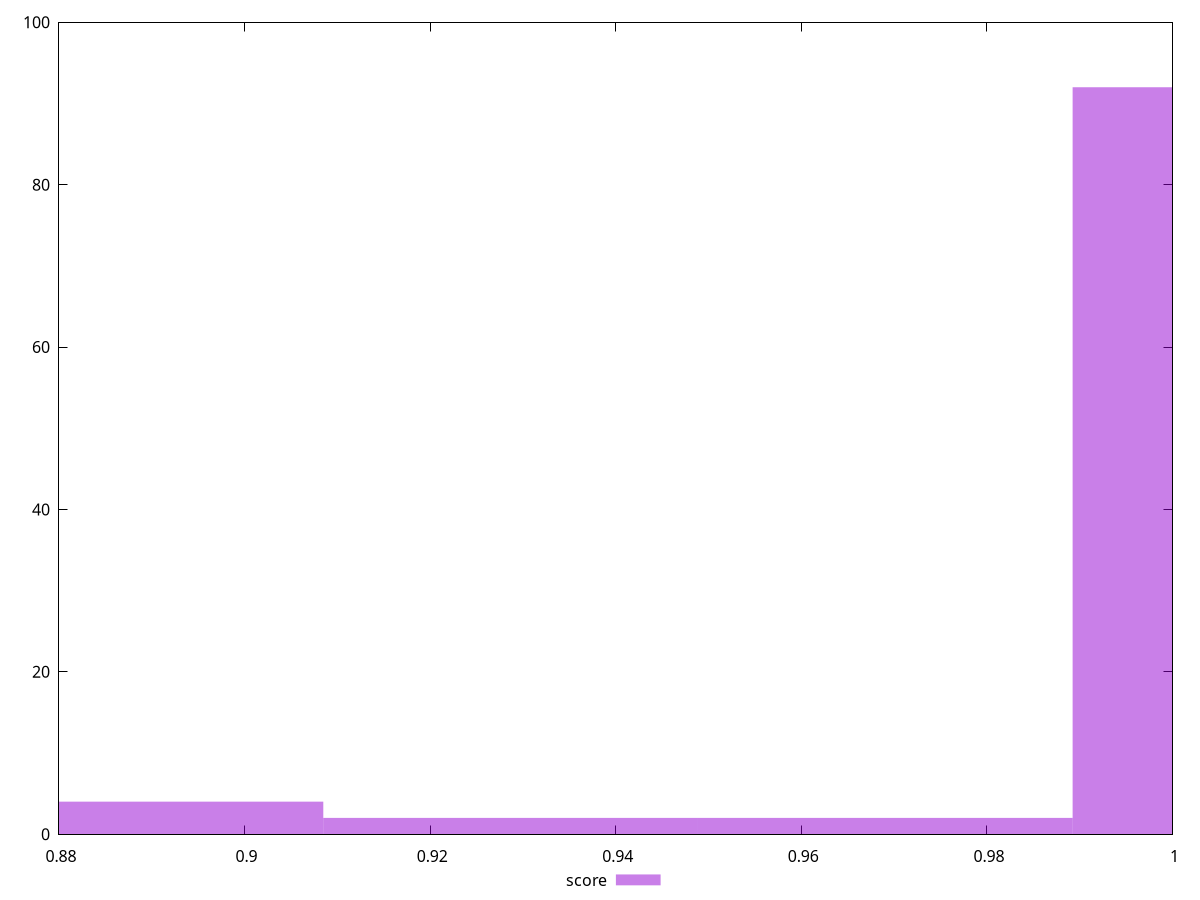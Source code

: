 reset

$score <<EOF
0.8882938679532312 4
1.0094248499468537 92
0.9286708619511053 2
0.9690478559489795 2
EOF

set key outside below
set boxwidth 0.040376993997874144
set xrange [0.88:1]
set yrange [0:100]
set trange [0:100]
set style fill transparent solid 0.5 noborder
set terminal svg size 640, 490 enhanced background rgb 'white'
set output "report_00026_2021-02-22T21:38:55.199Z/unminified-css/samples/pages/score/histogram.svg"

plot $score title "score" with boxes

reset
